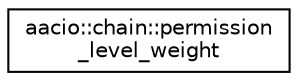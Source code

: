 digraph "Graphical Class Hierarchy"
{
  edge [fontname="Helvetica",fontsize="10",labelfontname="Helvetica",labelfontsize="10"];
  node [fontname="Helvetica",fontsize="10",shape=record];
  rankdir="LR";
  Node0 [label="aacio::chain::permission\l_level_weight",height=0.2,width=0.4,color="black", fillcolor="white", style="filled",URL="$structaacio_1_1chain_1_1permission__level__weight.html"];
}
